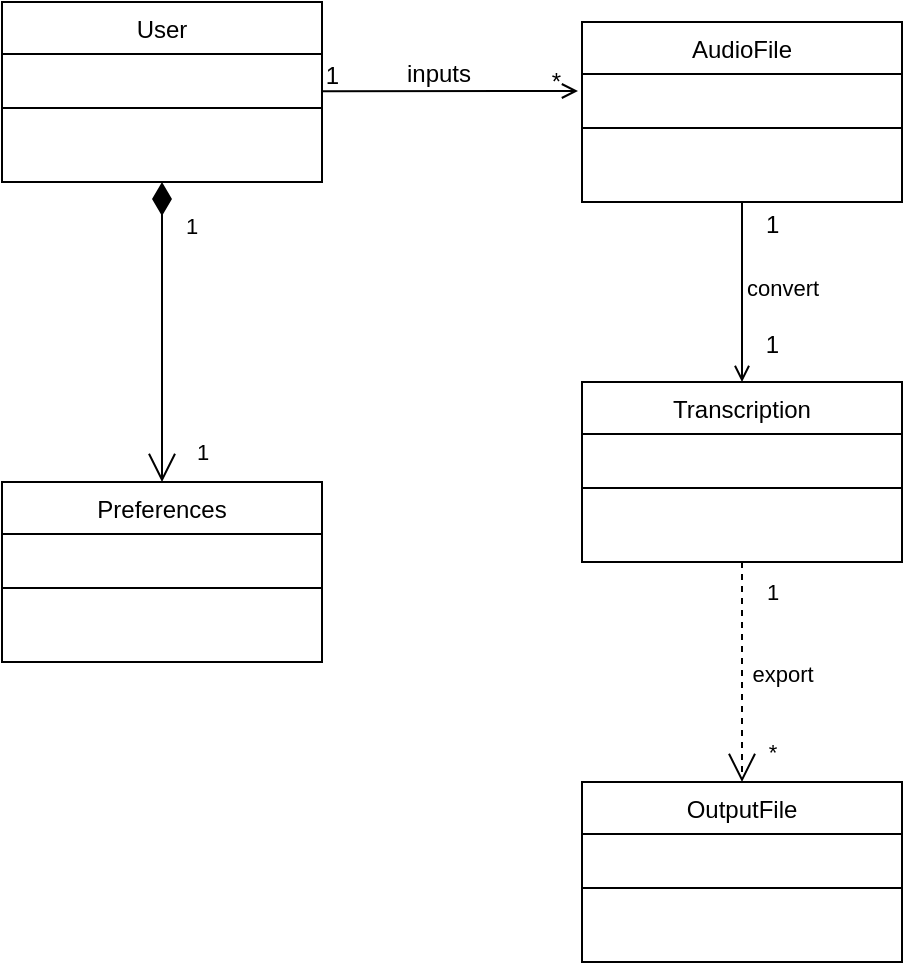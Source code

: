 <mxfile version="24.7.17">
  <diagram id="C5RBs43oDa-KdzZeNtuy" name="Page-1">
    <mxGraphModel dx="1085" dy="559" grid="1" gridSize="10" guides="1" tooltips="1" connect="1" arrows="1" fold="1" page="1" pageScale="1" pageWidth="827" pageHeight="1169" math="0" shadow="0">
      <root>
        <mxCell id="WIyWlLk6GJQsqaUBKTNV-0" />
        <mxCell id="WIyWlLk6GJQsqaUBKTNV-1" parent="WIyWlLk6GJQsqaUBKTNV-0" />
        <mxCell id="zkfFHV4jXpPFQw0GAbJ--6" value="Preferences" style="swimlane;fontStyle=0;align=center;verticalAlign=top;childLayout=stackLayout;horizontal=1;startSize=26;horizontalStack=0;resizeParent=1;resizeLast=0;collapsible=1;marginBottom=0;rounded=0;shadow=0;strokeWidth=1;" parent="WIyWlLk6GJQsqaUBKTNV-1" vertex="1">
          <mxGeometry x="170" y="360" width="160" height="90" as="geometry">
            <mxRectangle x="130" y="380" width="160" height="26" as="alternateBounds" />
          </mxGeometry>
        </mxCell>
        <mxCell id="zkfFHV4jXpPFQw0GAbJ--9" value="" style="line;html=1;strokeWidth=1;align=left;verticalAlign=middle;spacingTop=-1;spacingLeft=3;spacingRight=3;rotatable=0;labelPosition=right;points=[];portConstraint=eastwest;" parent="zkfFHV4jXpPFQw0GAbJ--6" vertex="1">
          <mxGeometry y="26" width="160" height="54" as="geometry" />
        </mxCell>
        <mxCell id="0qjlASv7R7_uT3yhbGUP-0" value="Transcription" style="swimlane;fontStyle=0;align=center;verticalAlign=top;childLayout=stackLayout;horizontal=1;startSize=26;horizontalStack=0;resizeParent=1;resizeLast=0;collapsible=1;marginBottom=0;rounded=0;shadow=0;strokeWidth=1;" vertex="1" parent="WIyWlLk6GJQsqaUBKTNV-1">
          <mxGeometry x="460" y="310" width="160" height="90" as="geometry">
            <mxRectangle x="130" y="380" width="160" height="26" as="alternateBounds" />
          </mxGeometry>
        </mxCell>
        <mxCell id="0qjlASv7R7_uT3yhbGUP-1" value="" style="line;html=1;strokeWidth=1;align=left;verticalAlign=middle;spacingTop=-1;spacingLeft=3;spacingRight=3;rotatable=0;labelPosition=right;points=[];portConstraint=eastwest;" vertex="1" parent="0qjlASv7R7_uT3yhbGUP-0">
          <mxGeometry y="26" width="160" height="54" as="geometry" />
        </mxCell>
        <mxCell id="0qjlASv7R7_uT3yhbGUP-2" value="AudioFile" style="swimlane;fontStyle=0;align=center;verticalAlign=top;childLayout=stackLayout;horizontal=1;startSize=26;horizontalStack=0;resizeParent=1;resizeLast=0;collapsible=1;marginBottom=0;rounded=0;shadow=0;strokeWidth=1;" vertex="1" parent="WIyWlLk6GJQsqaUBKTNV-1">
          <mxGeometry x="460" y="130" width="160" height="90" as="geometry">
            <mxRectangle x="130" y="380" width="160" height="26" as="alternateBounds" />
          </mxGeometry>
        </mxCell>
        <mxCell id="0qjlASv7R7_uT3yhbGUP-3" value="" style="line;html=1;strokeWidth=1;align=left;verticalAlign=middle;spacingTop=-1;spacingLeft=3;spacingRight=3;rotatable=0;labelPosition=right;points=[];portConstraint=eastwest;" vertex="1" parent="0qjlASv7R7_uT3yhbGUP-2">
          <mxGeometry y="26" width="160" height="54" as="geometry" />
        </mxCell>
        <mxCell id="0qjlASv7R7_uT3yhbGUP-4" value="User" style="swimlane;fontStyle=0;align=center;verticalAlign=top;childLayout=stackLayout;horizontal=1;startSize=26;horizontalStack=0;resizeParent=1;resizeLast=0;collapsible=1;marginBottom=0;rounded=0;shadow=0;strokeWidth=1;" vertex="1" parent="WIyWlLk6GJQsqaUBKTNV-1">
          <mxGeometry x="170" y="120" width="160" height="90" as="geometry">
            <mxRectangle x="130" y="380" width="160" height="26" as="alternateBounds" />
          </mxGeometry>
        </mxCell>
        <mxCell id="0qjlASv7R7_uT3yhbGUP-5" value="" style="line;html=1;strokeWidth=1;align=left;verticalAlign=middle;spacingTop=-1;spacingLeft=3;spacingRight=3;rotatable=0;labelPosition=right;points=[];portConstraint=eastwest;" vertex="1" parent="0qjlASv7R7_uT3yhbGUP-4">
          <mxGeometry y="26" width="160" height="54" as="geometry" />
        </mxCell>
        <mxCell id="0qjlASv7R7_uT3yhbGUP-7" value="" style="endArrow=open;shadow=0;strokeWidth=1;rounded=0;curved=0;endFill=1;edgeStyle=elbowEdgeStyle;elbow=vertical;" edge="1" parent="WIyWlLk6GJQsqaUBKTNV-1">
          <mxGeometry x="0.5" y="41" relative="1" as="geometry">
            <mxPoint x="330" y="164.57" as="sourcePoint" />
            <mxPoint x="458" y="164.57" as="targetPoint" />
            <mxPoint x="-40" y="32" as="offset" />
          </mxGeometry>
        </mxCell>
        <mxCell id="0qjlASv7R7_uT3yhbGUP-8" value="1" style="resizable=0;align=left;verticalAlign=bottom;labelBackgroundColor=none;fontSize=12;" connectable="0" vertex="1" parent="0qjlASv7R7_uT3yhbGUP-7">
          <mxGeometry x="-1" relative="1" as="geometry">
            <mxPoint y="1" as="offset" />
          </mxGeometry>
        </mxCell>
        <mxCell id="0qjlASv7R7_uT3yhbGUP-9" value="*" style="resizable=0;align=right;verticalAlign=bottom;labelBackgroundColor=none;fontSize=12;" connectable="0" vertex="1" parent="0qjlASv7R7_uT3yhbGUP-7">
          <mxGeometry x="1" relative="1" as="geometry">
            <mxPoint x="-7" y="4" as="offset" />
          </mxGeometry>
        </mxCell>
        <mxCell id="0qjlASv7R7_uT3yhbGUP-10" value="inputs" style="text;html=1;resizable=0;points=[];;align=center;verticalAlign=middle;labelBackgroundColor=none;rounded=0;shadow=0;strokeWidth=1;fontSize=12;" vertex="1" connectable="0" parent="0qjlASv7R7_uT3yhbGUP-7">
          <mxGeometry x="0.5" y="49" relative="1" as="geometry">
            <mxPoint x="-38" y="40" as="offset" />
          </mxGeometry>
        </mxCell>
        <mxCell id="0qjlASv7R7_uT3yhbGUP-11" value="1" style="endArrow=open;html=1;endSize=12;startArrow=diamondThin;startSize=14;startFill=1;edgeStyle=orthogonalEdgeStyle;align=left;verticalAlign=bottom;rounded=0;exitX=0.5;exitY=1;exitDx=0;exitDy=0;entryX=0.5;entryY=0;entryDx=0;entryDy=0;" edge="1" parent="WIyWlLk6GJQsqaUBKTNV-1" source="0qjlASv7R7_uT3yhbGUP-4" target="zkfFHV4jXpPFQw0GAbJ--6">
          <mxGeometry x="-0.594" y="10" relative="1" as="geometry">
            <mxPoint x="150" y="320" as="sourcePoint" />
            <mxPoint x="310" y="320" as="targetPoint" />
            <mxPoint as="offset" />
          </mxGeometry>
        </mxCell>
        <mxCell id="0qjlASv7R7_uT3yhbGUP-13" value="OutputFile" style="swimlane;fontStyle=0;align=center;verticalAlign=top;childLayout=stackLayout;horizontal=1;startSize=26;horizontalStack=0;resizeParent=1;resizeLast=0;collapsible=1;marginBottom=0;rounded=0;shadow=0;strokeWidth=1;" vertex="1" parent="WIyWlLk6GJQsqaUBKTNV-1">
          <mxGeometry x="460" y="510" width="160" height="90" as="geometry">
            <mxRectangle x="130" y="380" width="160" height="26" as="alternateBounds" />
          </mxGeometry>
        </mxCell>
        <mxCell id="0qjlASv7R7_uT3yhbGUP-14" value="" style="line;html=1;strokeWidth=1;align=left;verticalAlign=middle;spacingTop=-1;spacingLeft=3;spacingRight=3;rotatable=0;labelPosition=right;points=[];portConstraint=eastwest;" vertex="1" parent="0qjlASv7R7_uT3yhbGUP-13">
          <mxGeometry y="26" width="160" height="54" as="geometry" />
        </mxCell>
        <mxCell id="0qjlASv7R7_uT3yhbGUP-15" value="" style="endArrow=open;shadow=0;strokeWidth=1;rounded=0;curved=0;endFill=1;edgeStyle=elbowEdgeStyle;elbow=vertical;exitX=0.5;exitY=1;exitDx=0;exitDy=0;entryX=0.5;entryY=0;entryDx=0;entryDy=0;" edge="1" parent="WIyWlLk6GJQsqaUBKTNV-1" source="0qjlASv7R7_uT3yhbGUP-2" target="0qjlASv7R7_uT3yhbGUP-0">
          <mxGeometry x="0.5" y="41" relative="1" as="geometry">
            <mxPoint x="476" y="280" as="sourcePoint" />
            <mxPoint x="604" y="280" as="targetPoint" />
            <mxPoint x="-40" y="32" as="offset" />
          </mxGeometry>
        </mxCell>
        <mxCell id="0qjlASv7R7_uT3yhbGUP-16" value="1" style="resizable=0;align=left;verticalAlign=bottom;labelBackgroundColor=none;fontSize=12;" connectable="0" vertex="1" parent="0qjlASv7R7_uT3yhbGUP-15">
          <mxGeometry x="-1" relative="1" as="geometry">
            <mxPoint x="10" y="20" as="offset" />
          </mxGeometry>
        </mxCell>
        <mxCell id="0qjlASv7R7_uT3yhbGUP-17" value="1" style="resizable=0;align=right;verticalAlign=bottom;labelBackgroundColor=none;fontSize=12;" connectable="0" vertex="1" parent="0qjlASv7R7_uT3yhbGUP-15">
          <mxGeometry x="1" relative="1" as="geometry">
            <mxPoint x="20" y="-10" as="offset" />
          </mxGeometry>
        </mxCell>
        <mxCell id="0qjlASv7R7_uT3yhbGUP-23" value="export" style="endArrow=open;endSize=12;dashed=1;html=1;rounded=0;exitX=0.5;exitY=1;exitDx=0;exitDy=0;entryX=0.5;entryY=0;entryDx=0;entryDy=0;" edge="1" parent="WIyWlLk6GJQsqaUBKTNV-1" source="0qjlASv7R7_uT3yhbGUP-0" target="0qjlASv7R7_uT3yhbGUP-13">
          <mxGeometry x="0.008" y="20" width="160" relative="1" as="geometry">
            <mxPoint x="370" y="470" as="sourcePoint" />
            <mxPoint x="530" y="470" as="targetPoint" />
            <mxPoint as="offset" />
          </mxGeometry>
        </mxCell>
        <mxCell id="0qjlASv7R7_uT3yhbGUP-24" value="&lt;font style=&quot;font-size: 11px;&quot;&gt;1&lt;/font&gt;" style="text;html=1;align=center;verticalAlign=middle;resizable=0;points=[];autosize=1;strokeColor=none;fillColor=none;" vertex="1" parent="WIyWlLk6GJQsqaUBKTNV-1">
          <mxGeometry x="540" y="400" width="30" height="30" as="geometry" />
        </mxCell>
        <mxCell id="0qjlASv7R7_uT3yhbGUP-25" value="&lt;font style=&quot;font-size: 11px;&quot;&gt;*&lt;/font&gt;" style="text;html=1;align=center;verticalAlign=middle;resizable=0;points=[];autosize=1;strokeColor=none;fillColor=none;" vertex="1" parent="WIyWlLk6GJQsqaUBKTNV-1">
          <mxGeometry x="540" y="480" width="30" height="30" as="geometry" />
        </mxCell>
        <mxCell id="0qjlASv7R7_uT3yhbGUP-26" value="&lt;font style=&quot;font-size: 11px;&quot;&gt;1&lt;/font&gt;" style="text;html=1;align=center;verticalAlign=middle;resizable=0;points=[];autosize=1;strokeColor=none;fillColor=none;" vertex="1" parent="WIyWlLk6GJQsqaUBKTNV-1">
          <mxGeometry x="255" y="330" width="30" height="30" as="geometry" />
        </mxCell>
        <mxCell id="0qjlASv7R7_uT3yhbGUP-27" value="&lt;font style=&quot;font-size: 11px;&quot;&gt;convert&lt;/font&gt;" style="text;html=1;align=center;verticalAlign=middle;resizable=0;points=[];autosize=1;strokeColor=none;fillColor=none;" vertex="1" parent="WIyWlLk6GJQsqaUBKTNV-1">
          <mxGeometry x="530" y="248" width="60" height="30" as="geometry" />
        </mxCell>
      </root>
    </mxGraphModel>
  </diagram>
</mxfile>
